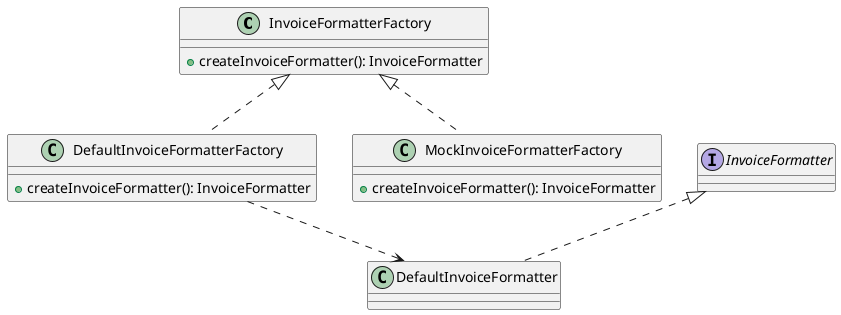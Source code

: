 @startuml
interface InvoiceFormatterFactory
class DefaultInvoiceFormatterFactory implements InvoiceFormatterFactory
class MockInvoiceFormatterFactory implements InvoiceFormatterFactory

class DefaultInvoiceFormatter implements InvoiceFormatter

DefaultInvoiceFormatterFactory ..> DefaultInvoiceFormatter


class InvoiceFormatterFactory{
 +createInvoiceFormatter(): InvoiceFormatter
}
class DefaultInvoiceFormatterFactory {
 +createInvoiceFormatter(): InvoiceFormatter
}
class MockInvoiceFormatterFactory {
 +createInvoiceFormatter(): InvoiceFormatter
}
@enduml